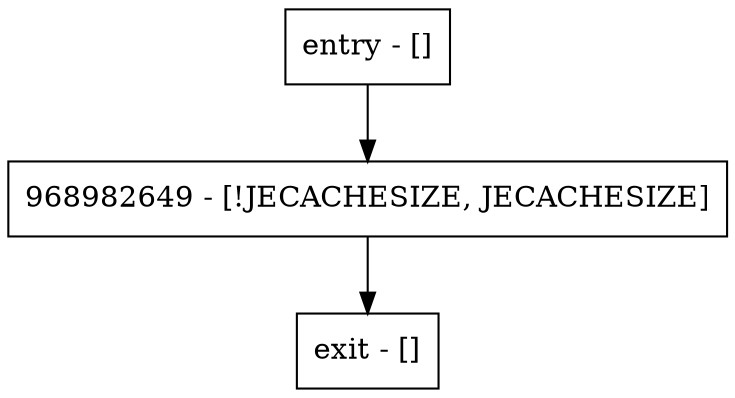 digraph getMemorySize {
node [shape=record];
entry [label="entry - []"];
exit [label="exit - []"];
968982649 [label="968982649 - [!JECACHESIZE, JECACHESIZE]"];
entry;
exit;
entry -> 968982649;
968982649 -> exit;
}

